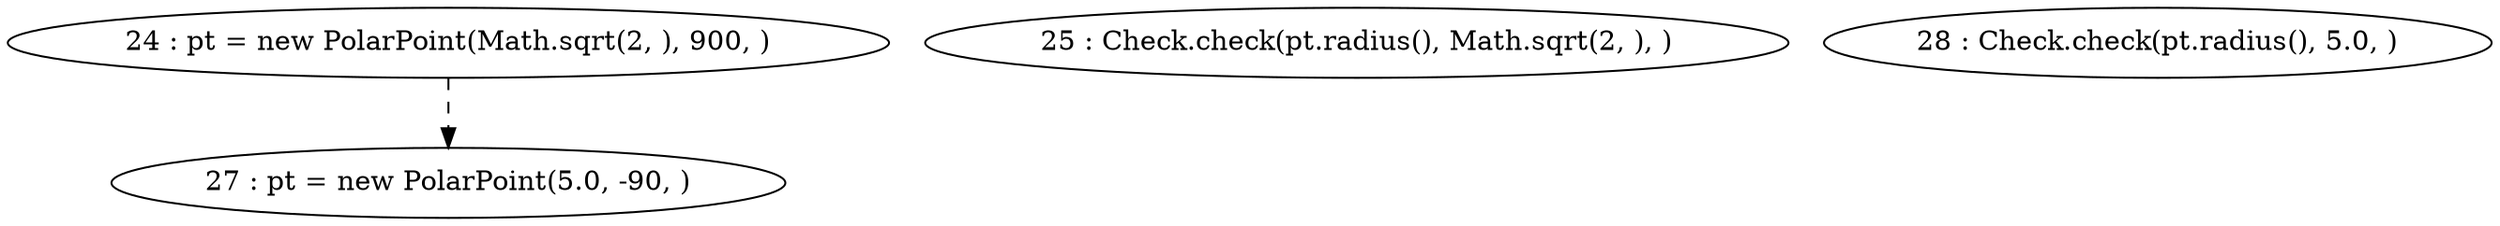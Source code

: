 digraph G {
"24 : pt = new PolarPoint(Math.sqrt(2, ), 900, )"
"24 : pt = new PolarPoint(Math.sqrt(2, ), 900, )" -> "27 : pt = new PolarPoint(5.0, -90, )" [style=dashed]
"25 : Check.check(pt.radius(), Math.sqrt(2, ), )"
"27 : pt = new PolarPoint(5.0, -90, )"
"28 : Check.check(pt.radius(), 5.0, )"
}
